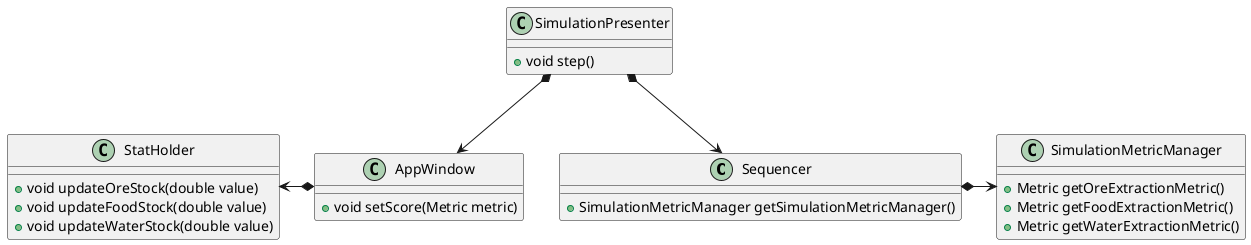 @startuml
'https://plantuml.com/class-diagram

' model
class Sequencer {
    + SimulationMetricManager getSimulationMetricManager()
}
class SimulationMetricManager {
    + Metric getOreExtractionMetric()
    + Metric getFoodExtractionMetric()
    + Metric getWaterExtractionMetric()
}
' presenter
class SimulationPresenter {
    + void step()
}
' view
class AppWindow {
    + void setScore(Metric metric)
}
class StatHolder {
    + void updateOreStock(double value)
    + void updateFoodStock(double value)
    + void updateWaterStock(double value)
}

SimulationPresenter *--> AppWindow
SimulationPresenter *--> Sequencer

StatHolder <-* AppWindow

Sequencer *-> SimulationMetricManager

@enduml